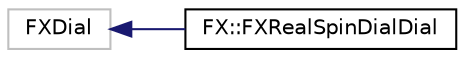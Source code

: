 digraph "Graphical Class Hierarchy"
{
  edge [fontname="Helvetica",fontsize="10",labelfontname="Helvetica",labelfontsize="10"];
  node [fontname="Helvetica",fontsize="10",shape=record];
  rankdir="LR";
  Node1153 [label="FXDial",height=0.2,width=0.4,color="grey75", fillcolor="white", style="filled"];
  Node1153 -> Node0 [dir="back",color="midnightblue",fontsize="10",style="solid",fontname="Helvetica"];
  Node0 [label="FX::FXRealSpinDialDial",height=0.2,width=0.4,color="black", fillcolor="white", style="filled",URL="$dc/dc8/class_f_x_1_1_f_x_real_spin_dial_dial.html"];
}
